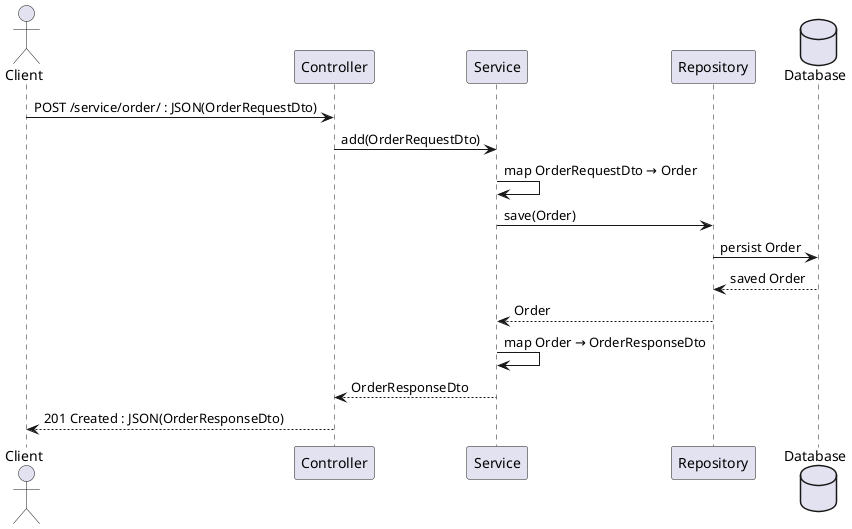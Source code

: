 @startuml

actor Client
participant Controller
participant Service
participant Repository
database Database

Client -> Controller : POST /service/order/ : JSON(OrderRequestDto)
Controller -> Service : add(OrderRequestDto)
Service -> Service : map OrderRequestDto → Order
Service -> Repository : save(Order)
Repository -> Database : persist Order
Database --> Repository : saved Order
Repository --> Service : Order
Service -> Service : map Order → OrderResponseDto
Service --> Controller : OrderResponseDto
Controller --> Client : 201 Created : JSON(OrderResponseDto)

@enduml